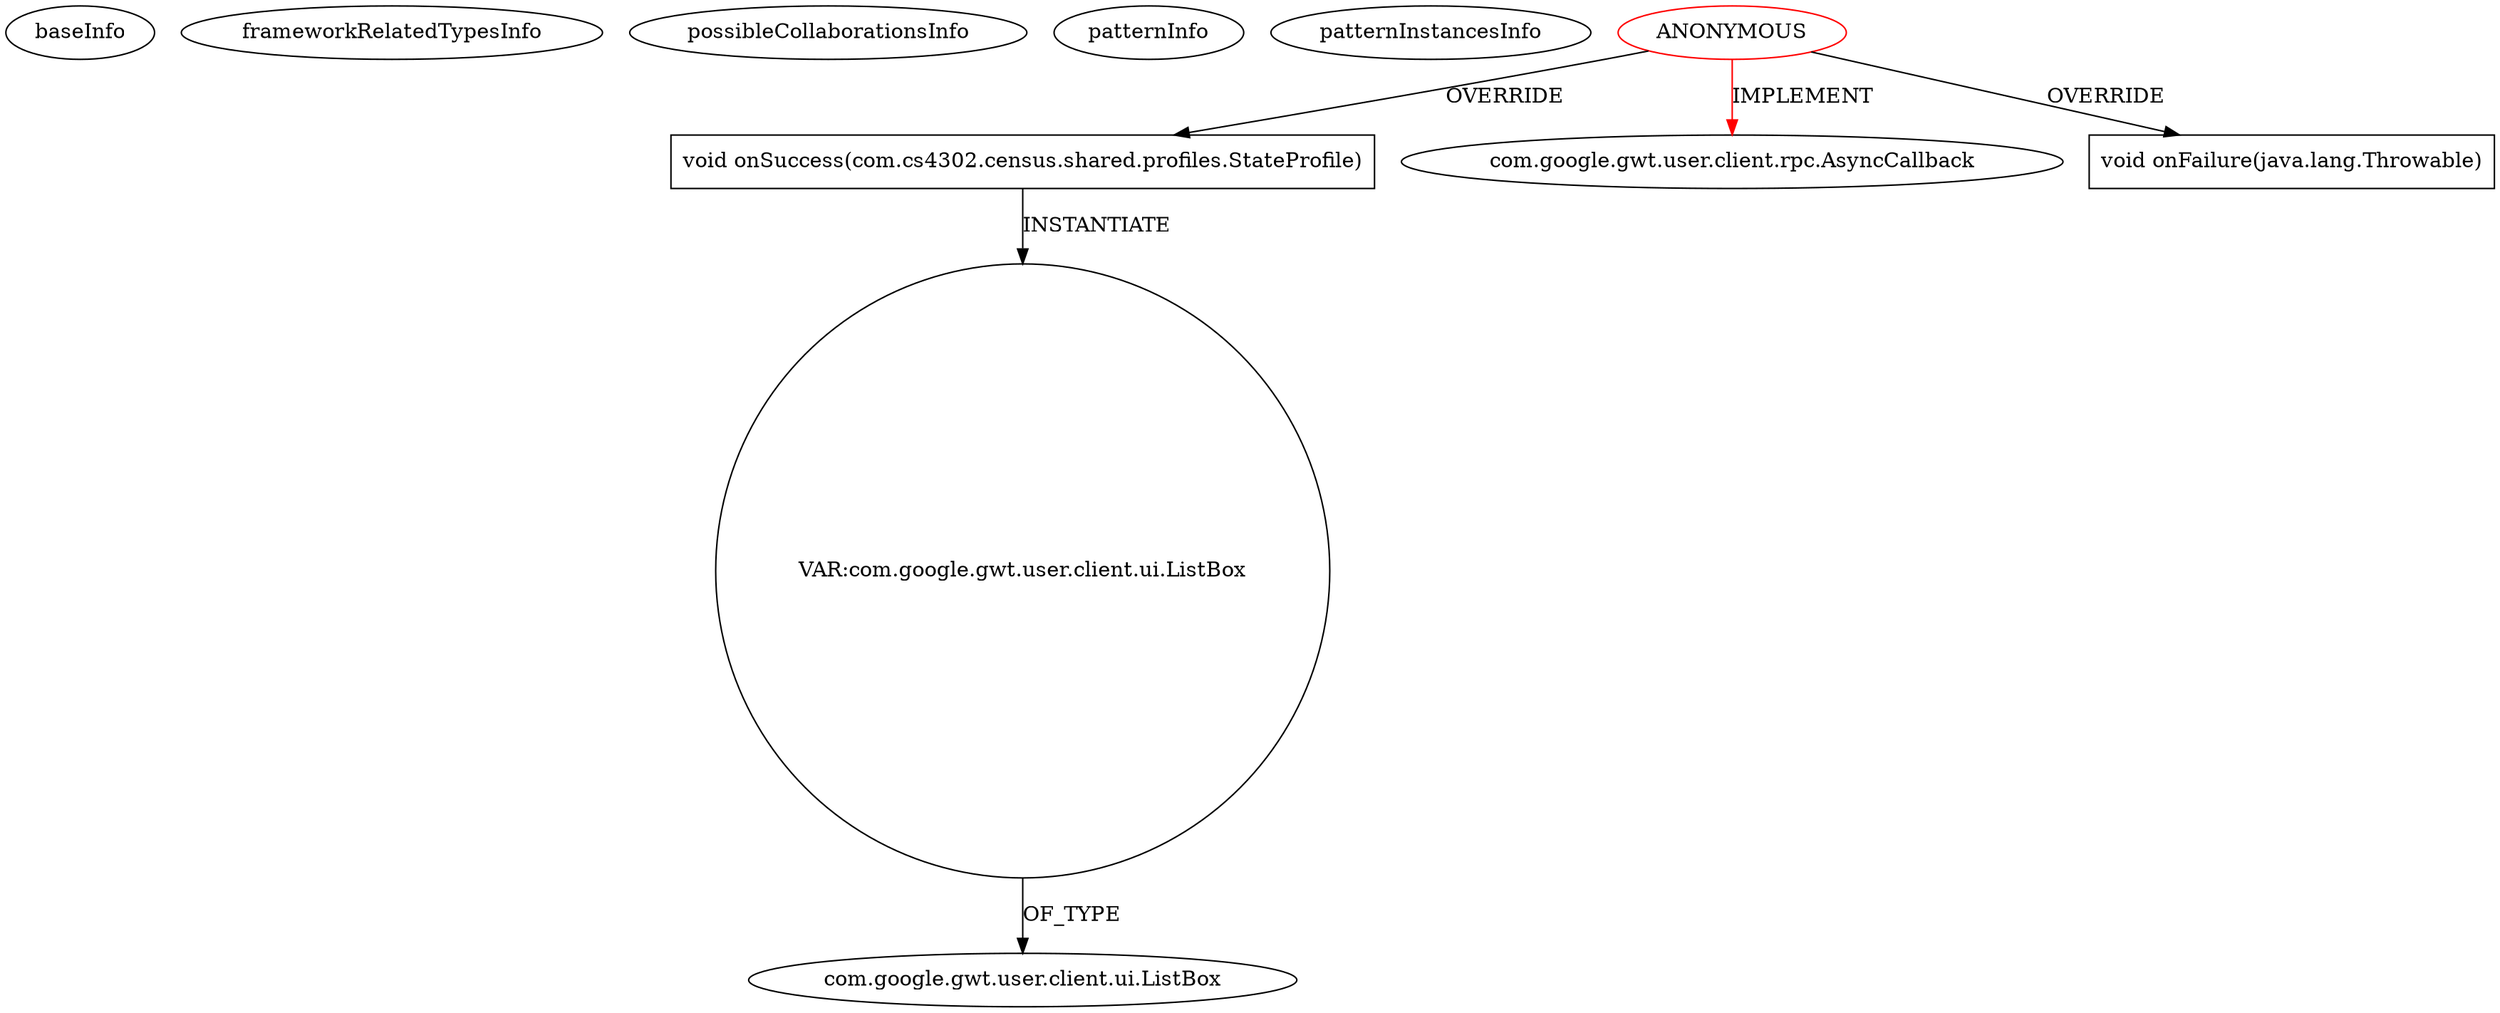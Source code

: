 digraph {
baseInfo[graphId=1956,category="pattern",isAnonymous=true,possibleRelation=false]
frameworkRelatedTypesInfo[0="com.google.gwt.user.client.rpc.AsyncCallback"]
possibleCollaborationsInfo[]
patternInfo[frequency=2.0,patternRootClient=0]
patternInstancesInfo[0="DeannaSurma-Census~/DeannaSurma-Census/Census-master/src/com/cs4302/census/client/Census.java~void createCountyTable(java.lang.String)~114",1="DeannaSurma-Census~/DeannaSurma-Census/Census-master/src/com/cs4302/census/client/Census.java~void createStateTable(java.lang.String)~117"]
3[label="void onSuccess(com.cs4302.census.shared.profiles.StateProfile)",vertexType="OVERRIDING_METHOD_DECLARATION",isFrameworkType=false,shape=box]
0[label="ANONYMOUS",vertexType="ROOT_ANONYMOUS_DECLARATION",isFrameworkType=false,color=red]
1[label="com.google.gwt.user.client.rpc.AsyncCallback",vertexType="FRAMEWORK_INTERFACE_TYPE",isFrameworkType=false]
61[label="VAR:com.google.gwt.user.client.ui.ListBox",vertexType="VARIABLE_EXPRESION",isFrameworkType=false,shape=circle]
63[label="com.google.gwt.user.client.ui.ListBox",vertexType="FRAMEWORK_CLASS_TYPE",isFrameworkType=false]
2[label="void onFailure(java.lang.Throwable)",vertexType="OVERRIDING_METHOD_DECLARATION",isFrameworkType=false,shape=box]
0->1[label="IMPLEMENT",color=red]
3->61[label="INSTANTIATE"]
0->2[label="OVERRIDE"]
0->3[label="OVERRIDE"]
61->63[label="OF_TYPE"]
}
